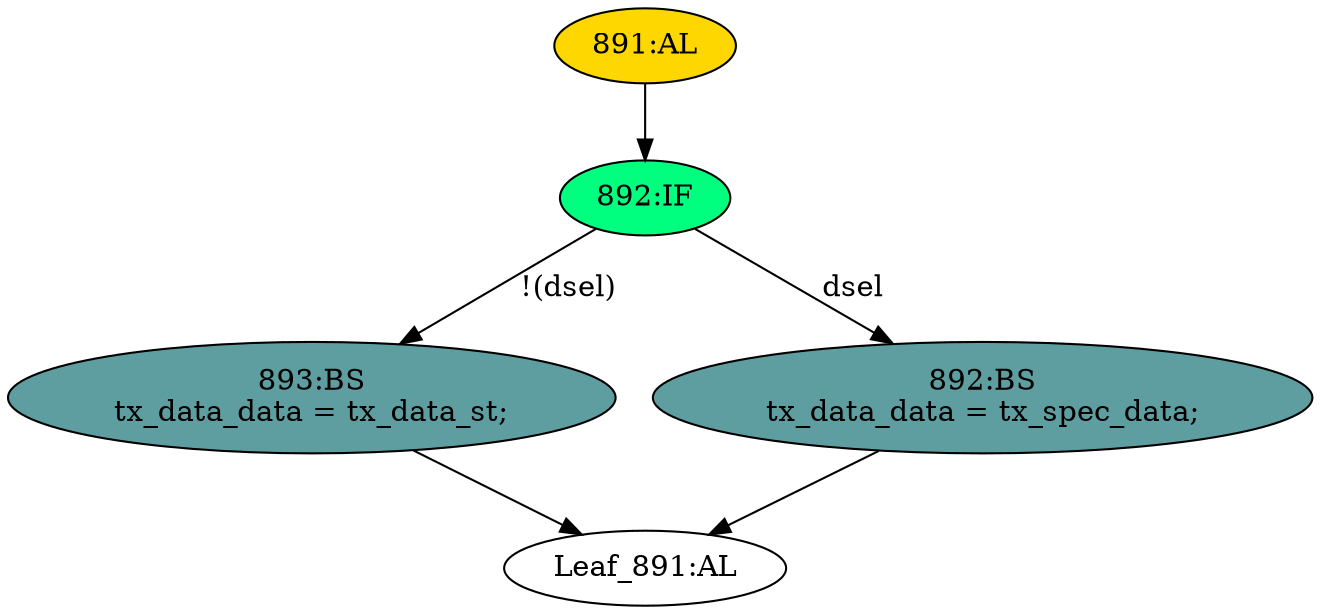 strict digraph "" {
	node [label="\N"];
	"893:BS"	 [ast="<pyverilog.vparser.ast.BlockingSubstitution object at 0x7f55d3d0eb10>",
		fillcolor=cadetblue,
		label="893:BS
tx_data_data = tx_data_st;",
		statements="[<pyverilog.vparser.ast.BlockingSubstitution object at 0x7f55d3d0eb10>]",
		style=filled,
		typ=BlockingSubstitution];
	"Leaf_891:AL"	 [def_var="['tx_data_data']",
		label="Leaf_891:AL"];
	"893:BS" -> "Leaf_891:AL"	 [cond="[]",
		lineno=None];
	"892:IF"	 [ast="<pyverilog.vparser.ast.IfStatement object at 0x7f55d3d0ead0>",
		fillcolor=springgreen,
		label="892:IF",
		statements="[]",
		style=filled,
		typ=IfStatement];
	"892:IF" -> "893:BS"	 [cond="['dsel']",
		label="!(dsel)",
		lineno=892];
	"892:BS"	 [ast="<pyverilog.vparser.ast.BlockingSubstitution object at 0x7f55d3d0e610>",
		fillcolor=cadetblue,
		label="892:BS
tx_data_data = tx_spec_data;",
		statements="[<pyverilog.vparser.ast.BlockingSubstitution object at 0x7f55d3d0e610>]",
		style=filled,
		typ=BlockingSubstitution];
	"892:IF" -> "892:BS"	 [cond="['dsel']",
		label=dsel,
		lineno=892];
	"891:AL"	 [ast="<pyverilog.vparser.ast.Always object at 0x7f55d3d0e850>",
		clk_sens=False,
		fillcolor=gold,
		label="891:AL",
		sens="['dsel', 'tx_data_st', 'tx_spec_data']",
		statements="[]",
		style=filled,
		typ=Always,
		use_var="['dsel', 'tx_spec_data', 'tx_data_st']"];
	"891:AL" -> "892:IF"	 [cond="[]",
		lineno=None];
	"892:BS" -> "Leaf_891:AL"	 [cond="[]",
		lineno=None];
}
